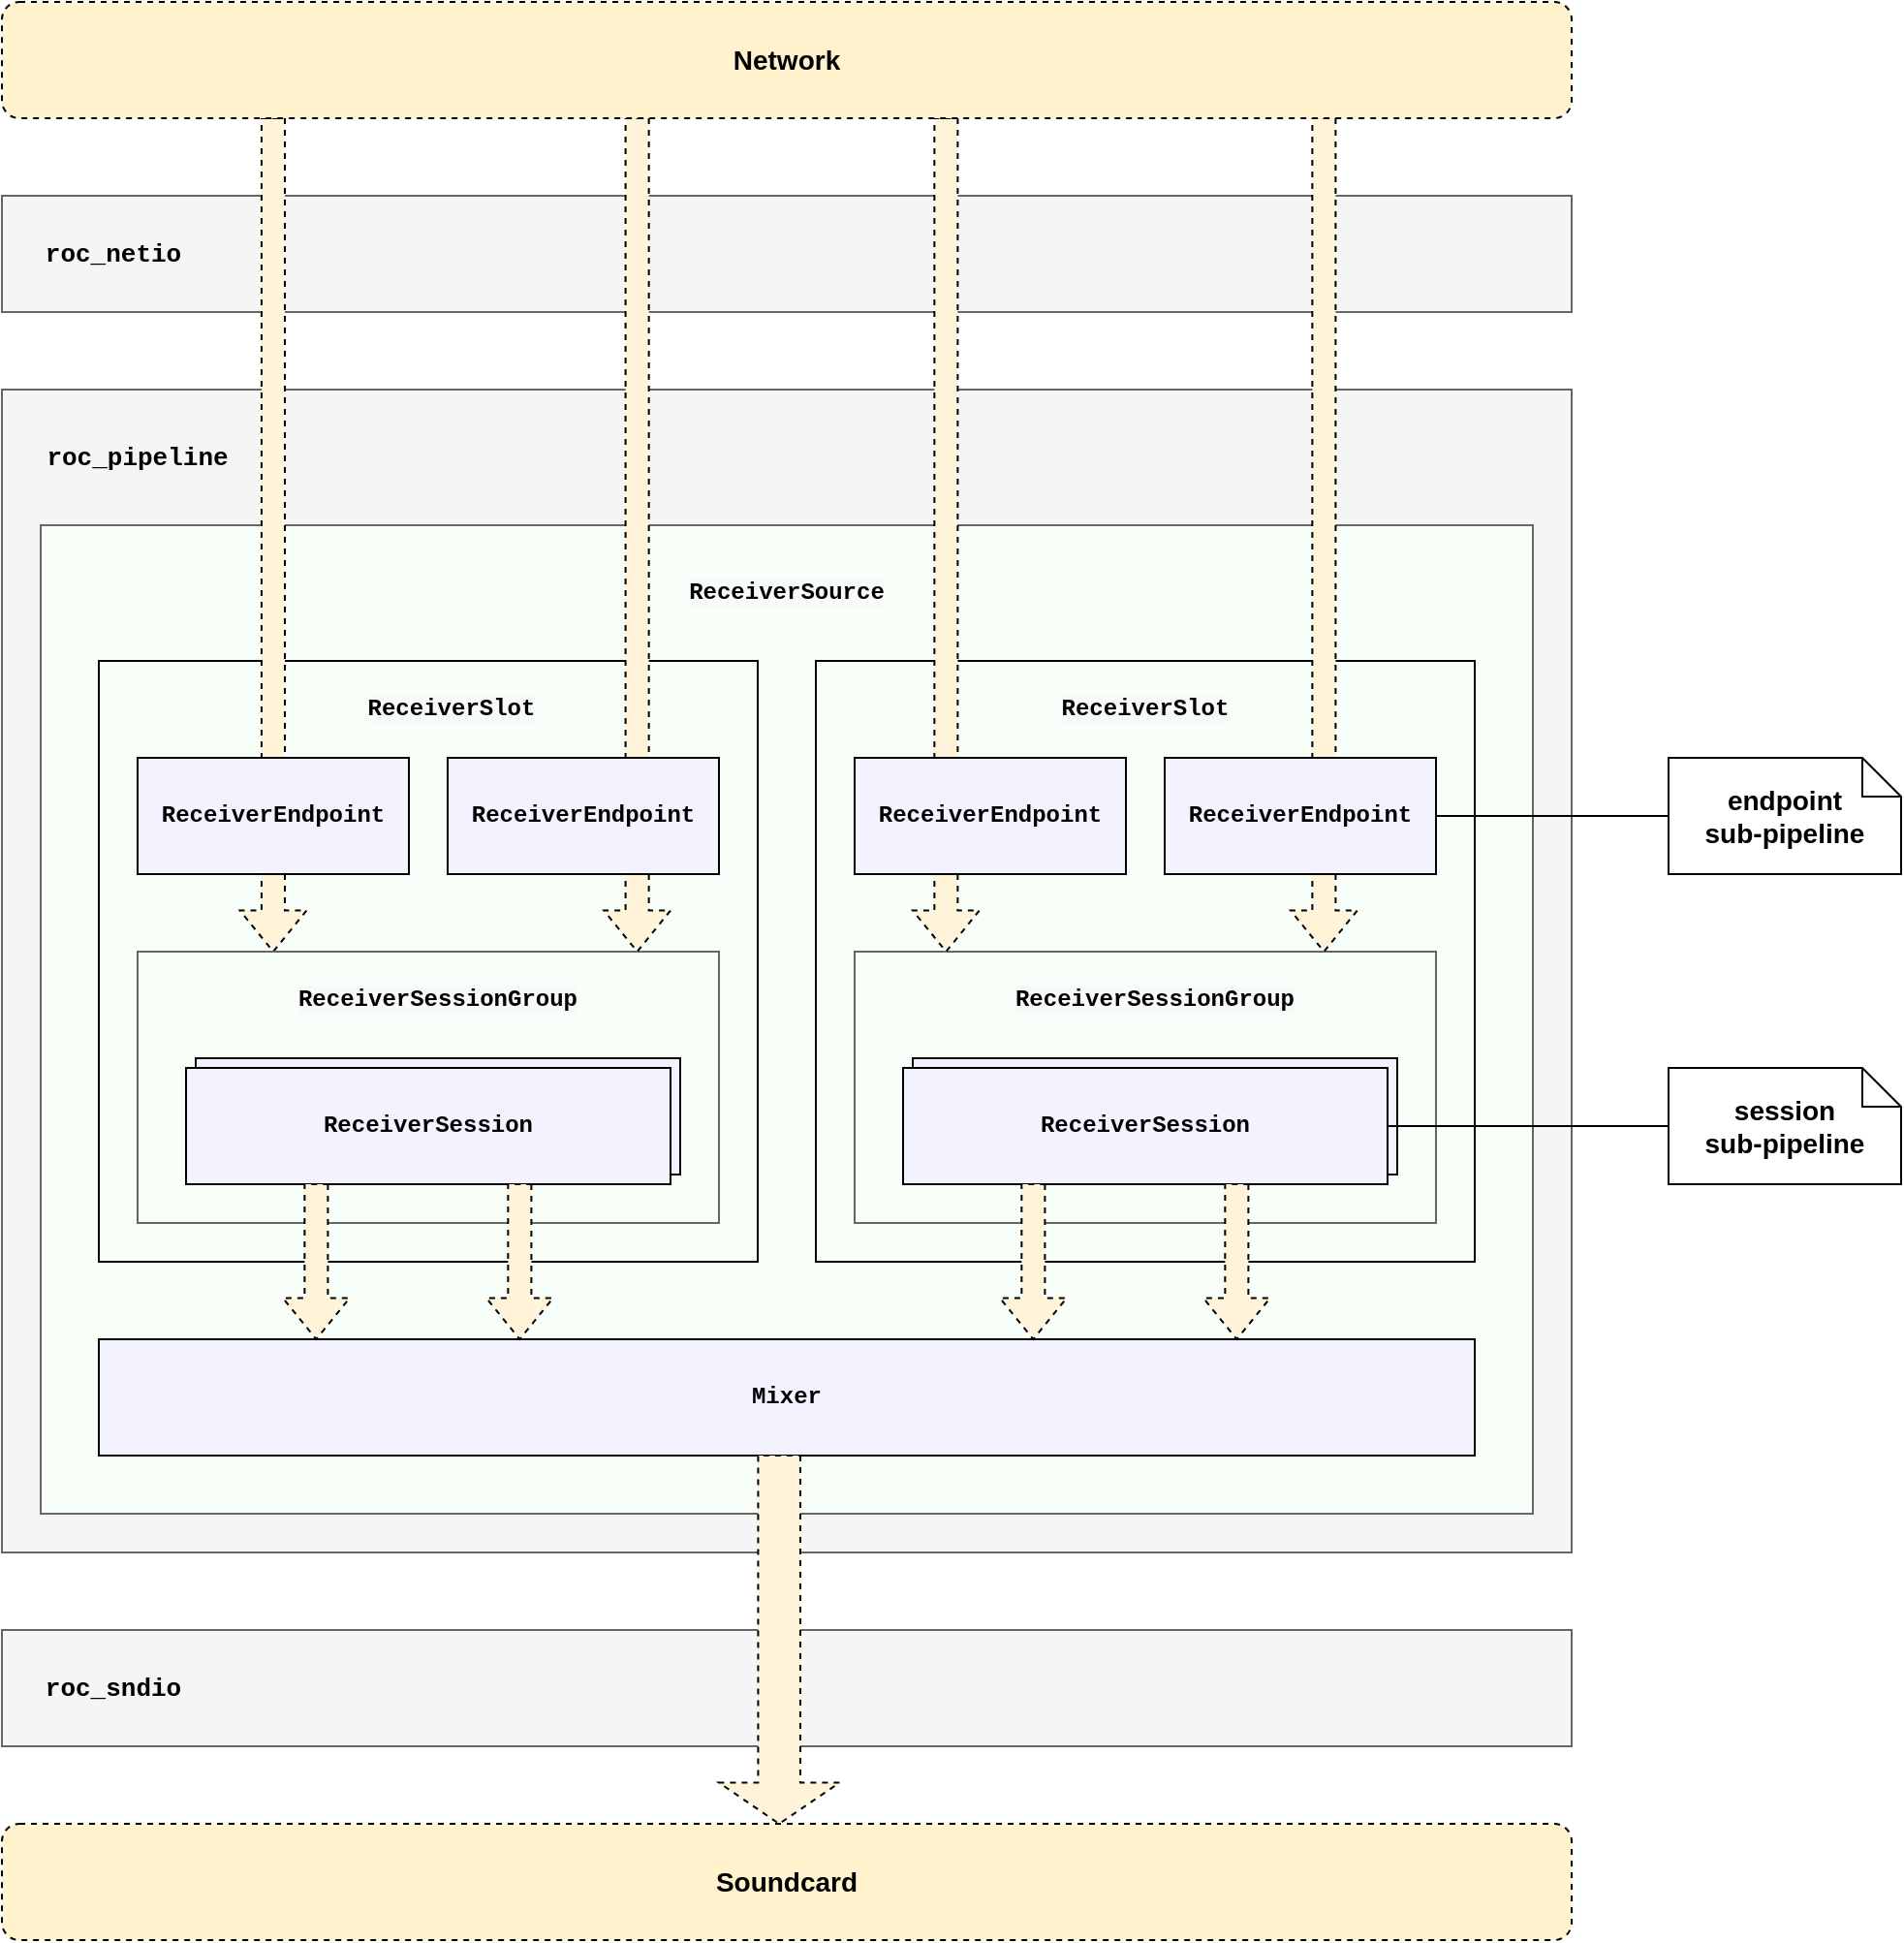 <mxfile version="20.3.0" type="device"><diagram id="GnCJzlZZmMQ8N2FQ50St" name="Page-1"><mxGraphModel dx="1258" dy="1872" grid="1" gridSize="10" guides="1" tooltips="1" connect="1" arrows="1" fold="1" page="1" pageScale="1" pageWidth="850" pageHeight="1100" math="0" shadow="0"><root><mxCell id="0"/><mxCell id="1" parent="0"/><mxCell id="8oXmPNCVa_g7yiAIkOPW-67" value="" style="rounded=0;whiteSpace=wrap;html=1;fontFamily=Courier New;fillColor=#f5f5f5;fontColor=#333333;strokeColor=#666666;fontStyle=1;fontSize=16;" parent="1" vertex="1"><mxGeometry x="30" y="750" width="810" height="60" as="geometry"/></mxCell><mxCell id="8oXmPNCVa_g7yiAIkOPW-62" value="" style="rounded=0;whiteSpace=wrap;html=1;fontFamily=Courier New;fillColor=#f5f5f5;fontColor=#333333;strokeColor=#666666;fontStyle=1;fontSize=16;" parent="1" vertex="1"><mxGeometry x="30" y="10" width="810" height="60" as="geometry"/></mxCell><mxCell id="8oXmPNCVa_g7yiAIkOPW-68" value="roc_netio" style="rounded=0;whiteSpace=wrap;html=1;fontFamily=Courier New;fillColor=#f5f5f5;fontColor=#333333;strokeColor=#666666;fontStyle=1;fontSize=12;" parent="1" vertex="1"><mxGeometry x="30" y="110" width="810" height="600" as="geometry"/></mxCell><mxCell id="8oXmPNCVa_g7yiAIkOPW-6" value="" style="rounded=0;whiteSpace=wrap;html=1;fontFamily=Courier New;fillColor=#F8FFF9;fontColor=#333333;strokeColor=#666666;" parent="1" vertex="1"><mxGeometry x="50" y="180" width="770" height="510" as="geometry"/></mxCell><mxCell id="8oXmPNCVa_g7yiAIkOPW-2" value="" style="rounded=0;whiteSpace=wrap;html=1;fillColor=#F8FFF9;" parent="1" vertex="1"><mxGeometry x="80" y="250" width="340" height="310" as="geometry"/></mxCell><mxCell id="8oXmPNCVa_g7yiAIkOPW-16" value="&lt;span style=&quot;color: rgb(0, 0, 0); font-family: &amp;quot;Courier New&amp;quot;; font-size: 12px; font-style: normal; font-variant-ligatures: normal; font-variant-caps: normal; letter-spacing: normal; orphans: 2; text-align: center; text-indent: 0px; text-transform: none; widows: 2; word-spacing: 0px; -webkit-text-stroke-width: 0px; background-color: rgb(248, 249, 250); text-decoration-thickness: initial; text-decoration-style: initial; text-decoration-color: initial; float: none; display: inline !important;&quot;&gt;ReceiverSource&lt;/span&gt;" style="text;html=1;strokeColor=none;fillColor=none;align=center;verticalAlign=middle;whiteSpace=wrap;rounded=0;fontFamily=Courier New;fontStyle=1" parent="1" vertex="1"><mxGeometry x="375" y="200" width="120" height="30" as="geometry"/></mxCell><mxCell id="8oXmPNCVa_g7yiAIkOPW-17" value="Mixer" style="rounded=0;whiteSpace=wrap;html=1;fontFamily=Courier New;fillColor=#F3F3FF;fontStyle=1" parent="1" vertex="1"><mxGeometry x="80" y="600" width="710" height="60" as="geometry"/></mxCell><mxCell id="8oXmPNCVa_g7yiAIkOPW-27" value="" style="html=1;shadow=0;dashed=1;align=center;verticalAlign=middle;shape=mxgraph.arrows2.arrow;dy=0.65;dx=21.21;direction=south;notch=0;fontFamily=Helvetica;fontSize=14;fillColor=#fff4d9;gradientColor=none;" parent="1" vertex="1"><mxGeometry x="152.81" y="-30" width="34.37" height="430" as="geometry"/></mxCell><mxCell id="8oXmPNCVa_g7yiAIkOPW-35" value="" style="rounded=0;whiteSpace=wrap;html=1;fillColor=#F8FFF9;" parent="1" vertex="1"><mxGeometry x="450" y="250" width="340" height="310" as="geometry"/></mxCell><mxCell id="8oXmPNCVa_g7yiAIkOPW-36" value="" style="rounded=0;whiteSpace=wrap;html=1;fontFamily=Courier New;fillColor=#F8FFF9;fontColor=#333333;strokeColor=#666666;" parent="1" vertex="1"><mxGeometry x="470" y="400" width="300" height="140" as="geometry"/></mxCell><mxCell id="8oXmPNCVa_g7yiAIkOPW-39" value="" style="rounded=0;whiteSpace=wrap;html=1;fontFamily=Courier New;fontStyle=1;fillColor=#F3F3FF;" parent="1" vertex="1"><mxGeometry x="500" y="455" width="250" height="60" as="geometry"/></mxCell><mxCell id="8oXmPNCVa_g7yiAIkOPW-40" value="&lt;span style=&quot;color: rgb(0, 0, 0); font-family: &amp;quot;Courier New&amp;quot;; font-size: 12px; font-style: normal; font-variant-ligatures: normal; font-variant-caps: normal; letter-spacing: normal; orphans: 2; text-align: center; text-indent: 0px; text-transform: none; widows: 2; word-spacing: 0px; -webkit-text-stroke-width: 0px; background-color: rgb(248, 249, 250); text-decoration-thickness: initial; text-decoration-style: initial; text-decoration-color: initial; float: none; display: inline !important;&quot;&gt;ReceiverSessionGroup&lt;/span&gt;" style="text;html=1;strokeColor=none;fillColor=none;align=center;verticalAlign=middle;whiteSpace=wrap;rounded=0;fontFamily=Courier New;fontStyle=1" parent="1" vertex="1"><mxGeometry x="530" y="410" width="190" height="30" as="geometry"/></mxCell><mxCell id="8oXmPNCVa_g7yiAIkOPW-42" value="ReceiverSession&lt;br&gt;" style="rounded=0;whiteSpace=wrap;html=1;fontFamily=Courier New;fontStyle=1;fillColor=#F3F3FF;" parent="1" vertex="1"><mxGeometry x="495" y="460" width="250" height="60" as="geometry"/></mxCell><mxCell id="8oXmPNCVa_g7yiAIkOPW-1" value="ReceiverEndpoint" style="rounded=0;whiteSpace=wrap;html=1;fontFamily=Courier New;fontStyle=1;fillColor=#F3F3FF;" parent="1" vertex="1"><mxGeometry x="100" y="300" width="140" height="60" as="geometry"/></mxCell><mxCell id="8oXmPNCVa_g7yiAIkOPW-5" value="" style="rounded=0;whiteSpace=wrap;html=1;fontFamily=Courier New;fillColor=#F8FFF9;fontColor=#333333;strokeColor=#666666;" parent="1" vertex="1"><mxGeometry x="100" y="400" width="300" height="140" as="geometry"/></mxCell><mxCell id="8oXmPNCVa_g7yiAIkOPW-4" value="" style="rounded=0;whiteSpace=wrap;html=1;fontFamily=Courier New;fontStyle=1;fillColor=#F3F3FF;" parent="1" vertex="1"><mxGeometry x="130" y="455" width="250" height="60" as="geometry"/></mxCell><mxCell id="8oXmPNCVa_g7yiAIkOPW-15" value="&lt;span style=&quot;color: rgb(0, 0, 0); font-family: &amp;quot;Courier New&amp;quot;; font-size: 12px; font-style: normal; font-variant-ligatures: normal; font-variant-caps: normal; letter-spacing: normal; orphans: 2; text-align: center; text-indent: 0px; text-transform: none; widows: 2; word-spacing: 0px; -webkit-text-stroke-width: 0px; background-color: rgb(248, 249, 250); text-decoration-thickness: initial; text-decoration-style: initial; text-decoration-color: initial; float: none; display: inline !important;&quot;&gt;ReceiverSessionGroup&lt;/span&gt;" style="text;html=1;strokeColor=none;fillColor=none;align=center;verticalAlign=middle;whiteSpace=wrap;rounded=0;fontFamily=Courier New;fontStyle=1" parent="1" vertex="1"><mxGeometry x="160" y="410" width="190" height="30" as="geometry"/></mxCell><mxCell id="8oXmPNCVa_g7yiAIkOPW-33" value="ReceiverSession&lt;br&gt;" style="rounded=0;whiteSpace=wrap;html=1;fontFamily=Courier New;fontStyle=1;fillColor=#F3F3FF;" parent="1" vertex="1"><mxGeometry x="125" y="460" width="250" height="60" as="geometry"/></mxCell><mxCell id="8oXmPNCVa_g7yiAIkOPW-8" value="&lt;span style=&quot;color: rgb(0, 0, 0); font-size: 12px; font-style: normal; font-variant-ligatures: normal; font-variant-caps: normal; letter-spacing: normal; orphans: 2; text-align: center; text-indent: 0px; text-transform: none; widows: 2; word-spacing: 0px; -webkit-text-stroke-width: 0px; background-color: rgb(248, 249, 250); text-decoration-thickness: initial; text-decoration-style: initial; text-decoration-color: initial; float: none; display: inline !important;&quot;&gt;ReceiverSlot&lt;/span&gt;" style="text;html=1;strokeColor=none;fillColor=none;align=center;verticalAlign=middle;whiteSpace=wrap;rounded=0;fontFamily=Courier New;fontStyle=1" parent="1" vertex="1"><mxGeometry x="187.18" y="260" width="150" height="30" as="geometry"/></mxCell><mxCell id="8oXmPNCVa_g7yiAIkOPW-47" value="" style="html=1;shadow=0;dashed=1;align=center;verticalAlign=middle;shape=mxgraph.arrows2.arrow;dy=0.65;dx=21.21;direction=south;notch=0;fontFamily=Helvetica;fontSize=14;fillColor=#fff4d9;gradientColor=none;" parent="1" vertex="1"><mxGeometry x="340.63" y="-30" width="34.37" height="430" as="geometry"/></mxCell><mxCell id="8oXmPNCVa_g7yiAIkOPW-32" value="ReceiverEndpoint" style="rounded=0;whiteSpace=wrap;html=1;fontFamily=Courier New;fontStyle=1;fillColor=#F3F3FF;" parent="1" vertex="1"><mxGeometry x="260" y="300" width="140" height="60" as="geometry"/></mxCell><mxCell id="8oXmPNCVa_g7yiAIkOPW-37" value="&lt;span style=&quot;color: rgb(0, 0, 0); font-size: 12px; font-style: normal; font-variant-ligatures: normal; font-variant-caps: normal; letter-spacing: normal; orphans: 2; text-align: center; text-indent: 0px; text-transform: none; widows: 2; word-spacing: 0px; -webkit-text-stroke-width: 0px; background-color: rgb(248, 249, 250); text-decoration-thickness: initial; text-decoration-style: initial; text-decoration-color: initial; float: none; display: inline !important;&quot;&gt;ReceiverSlot&lt;/span&gt;" style="text;html=1;strokeColor=none;fillColor=none;align=center;verticalAlign=middle;whiteSpace=wrap;rounded=0;fontFamily=Courier New;fontStyle=1" parent="1" vertex="1"><mxGeometry x="545" y="260" width="150" height="30" as="geometry"/></mxCell><mxCell id="8oXmPNCVa_g7yiAIkOPW-50" value="" style="html=1;shadow=0;dashed=1;align=center;verticalAlign=middle;shape=mxgraph.arrows2.arrow;dy=0.65;dx=21.21;direction=south;notch=0;fontFamily=Helvetica;fontSize=14;fillColor=#fff4d9;gradientColor=none;" parent="1" vertex="1"><mxGeometry x="500" y="-30" width="34.37" height="430" as="geometry"/></mxCell><mxCell id="8oXmPNCVa_g7yiAIkOPW-51" value="" style="html=1;shadow=0;dashed=1;align=center;verticalAlign=middle;shape=mxgraph.arrows2.arrow;dy=0.65;dx=21.21;direction=south;notch=0;fontFamily=Helvetica;fontSize=14;fillColor=#fff4d9;gradientColor=none;" parent="1" vertex="1"><mxGeometry x="695" y="-30" width="34.37" height="430" as="geometry"/></mxCell><mxCell id="8oXmPNCVa_g7yiAIkOPW-38" value="ReceiverEndpoint" style="rounded=0;whiteSpace=wrap;html=1;fontFamily=Courier New;fontStyle=1;fillColor=#F3F3FF;" parent="1" vertex="1"><mxGeometry x="470" y="300" width="140" height="60" as="geometry"/></mxCell><mxCell id="8oXmPNCVa_g7yiAIkOPW-41" value="ReceiverEndpoint" style="rounded=0;whiteSpace=wrap;html=1;fontFamily=Courier New;fontStyle=1;fillColor=#F3F3FF;" parent="1" vertex="1"><mxGeometry x="630" y="300" width="140" height="60" as="geometry"/></mxCell><mxCell id="8oXmPNCVa_g7yiAIkOPW-53" value="" style="html=1;shadow=0;dashed=1;align=center;verticalAlign=middle;shape=mxgraph.arrows2.arrow;dy=0.65;dx=21.21;direction=south;notch=0;fontFamily=Helvetica;fontSize=14;fillColor=#fff4d9;" parent="1" vertex="1"><mxGeometry x="175" y="520" width="34.37" height="80" as="geometry"/></mxCell><mxCell id="8oXmPNCVa_g7yiAIkOPW-54" value="" style="html=1;shadow=0;dashed=1;align=center;verticalAlign=middle;shape=mxgraph.arrows2.arrow;dy=0.65;dx=21.21;direction=south;notch=0;fontFamily=Helvetica;fontSize=14;fillColor=#fff4d9;" parent="1" vertex="1"><mxGeometry x="280" y="520" width="34.37" height="80" as="geometry"/></mxCell><mxCell id="8oXmPNCVa_g7yiAIkOPW-55" value="" style="html=1;shadow=0;dashed=1;align=center;verticalAlign=middle;shape=mxgraph.arrows2.arrow;dy=0.65;dx=21.21;direction=south;notch=0;fontFamily=Helvetica;fontSize=14;fillColor=#fff4d9;" parent="1" vertex="1"><mxGeometry x="545" y="520" width="34.37" height="80" as="geometry"/></mxCell><mxCell id="8oXmPNCVa_g7yiAIkOPW-56" value="" style="html=1;shadow=0;dashed=1;align=center;verticalAlign=middle;shape=mxgraph.arrows2.arrow;dy=0.65;dx=21.21;direction=south;notch=0;fontFamily=Helvetica;fontSize=14;fillColor=#fff4d9;" parent="1" vertex="1"><mxGeometry x="650" y="520" width="34.37" height="80" as="geometry"/></mxCell><mxCell id="8oXmPNCVa_g7yiAIkOPW-58" value="" style="html=1;shadow=0;dashed=1;align=center;verticalAlign=middle;shape=mxgraph.arrows2.arrow;dy=0.65;dx=21.21;direction=south;notch=0;fontFamily=Helvetica;fontSize=14;fillColor=#fff4d9;" parent="1" vertex="1"><mxGeometry x="400" y="660" width="62.19" height="190" as="geometry"/></mxCell><mxCell id="8oXmPNCVa_g7yiAIkOPW-60" value="Soundcard" style="rounded=1;whiteSpace=wrap;html=1;fontFamily=Helvetica;fontSize=14;fillColor=#fff2cc;fontStyle=1;strokeColor=#000000;dashed=1;" parent="1" vertex="1"><mxGeometry x="30" y="850" width="810" height="60" as="geometry"/></mxCell><mxCell id="8oXmPNCVa_g7yiAIkOPW-61" value="Network" style="rounded=1;whiteSpace=wrap;html=1;fontFamily=Helvetica;fontSize=14;fillColor=#fff2cc;fontStyle=1;strokeColor=#000000;dashed=1;" parent="1" vertex="1"><mxGeometry x="30" y="-90" width="810" height="60" as="geometry"/></mxCell><mxCell id="8oXmPNCVa_g7yiAIkOPW-70" value="roc_pipeline" style="text;html=1;strokeColor=none;fillColor=none;align=center;verticalAlign=middle;whiteSpace=wrap;rounded=0;fontFamily=Courier New;fontSize=13;fontStyle=1" parent="1" vertex="1"><mxGeometry x="50" y="130" width="100" height="30" as="geometry"/></mxCell><mxCell id="8oXmPNCVa_g7yiAIkOPW-76" value="roc_netio" style="text;html=1;strokeColor=none;fillColor=none;align=center;verticalAlign=middle;whiteSpace=wrap;rounded=0;fontFamily=Courier New;fontSize=13;fontStyle=1" parent="1" vertex="1"><mxGeometry x="50" y="25" width="75" height="30" as="geometry"/></mxCell><mxCell id="8oXmPNCVa_g7yiAIkOPW-81" value="roc_sndio" style="text;html=1;strokeColor=none;fillColor=none;align=center;verticalAlign=middle;whiteSpace=wrap;rounded=0;fontFamily=Courier New;fontSize=13;fontStyle=1" parent="1" vertex="1"><mxGeometry x="50" y="765" width="75" height="30" as="geometry"/></mxCell><mxCell id="Uu_4UREXplW7YqH5UQi7-14" value="&lt;span style=&quot;font-size: 14px;&quot;&gt;endpoint&lt;/span&gt;&lt;br style=&quot;font-size: 14px;&quot;&gt;&lt;span style=&quot;font-size: 14px;&quot;&gt;sub-pipeline&lt;/span&gt;" style="shape=note;size=20;whiteSpace=wrap;html=1;fontStyle=1" parent="1" vertex="1"><mxGeometry x="890" y="300" width="120" height="60" as="geometry"/></mxCell><mxCell id="Uu_4UREXplW7YqH5UQi7-21" value="" style="endArrow=none;html=1;rounded=0;fontSize=14;" parent="1" source="8oXmPNCVa_g7yiAIkOPW-41" target="Uu_4UREXplW7YqH5UQi7-14" edge="1"><mxGeometry width="50" height="50" relative="1" as="geometry"><mxPoint x="840" y="500" as="sourcePoint"/><mxPoint x="890" y="450" as="targetPoint"/></mxGeometry></mxCell><mxCell id="Uu_4UREXplW7YqH5UQi7-22" value="&lt;span style=&quot;font-size: 14px;&quot;&gt;session&lt;/span&gt;&lt;br style=&quot;font-size: 14px;&quot;&gt;&lt;span style=&quot;font-size: 14px;&quot;&gt;sub-pipeline&lt;/span&gt;" style="shape=note;size=20;whiteSpace=wrap;html=1;fontStyle=1" parent="1" vertex="1"><mxGeometry x="890" y="460" width="120" height="60" as="geometry"/></mxCell><mxCell id="Uu_4UREXplW7YqH5UQi7-23" value="" style="endArrow=none;html=1;rounded=0;fontSize=14;" parent="1" source="8oXmPNCVa_g7yiAIkOPW-42" target="Uu_4UREXplW7YqH5UQi7-22" edge="1"><mxGeometry width="50" height="50" relative="1" as="geometry"><mxPoint x="840" y="500" as="sourcePoint"/><mxPoint x="890" y="450" as="targetPoint"/></mxGeometry></mxCell></root></mxGraphModel></diagram></mxfile>